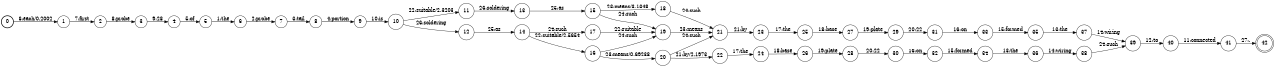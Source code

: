 digraph FST {
rankdir = LR;
size = "8.5,11";
label = "";
center = 1;
orientation = Portrait;
ranksep = "0.4";
nodesep = "0.25";
0 [label = "0", shape = circle, style = bold, fontsize = 14]
	0 -> 1 [label = "6:each/0.2002", fontsize = 14];
1 [label = "1", shape = circle, style = solid, fontsize = 14]
	1 -> 2 [label = "7:first", fontsize = 14];
2 [label = "2", shape = circle, style = solid, fontsize = 14]
	2 -> 3 [label = "8:probe", fontsize = 14];
3 [label = "3", shape = circle, style = solid, fontsize = 14]
	3 -> 4 [label = "9:28", fontsize = 14];
4 [label = "4", shape = circle, style = solid, fontsize = 14]
	4 -> 5 [label = "5:of", fontsize = 14];
5 [label = "5", shape = circle, style = solid, fontsize = 14]
	5 -> 6 [label = "1:the", fontsize = 14];
6 [label = "6", shape = circle, style = solid, fontsize = 14]
	6 -> 7 [label = "2:probe", fontsize = 14];
7 [label = "7", shape = circle, style = solid, fontsize = 14]
	7 -> 8 [label = "3:tail", fontsize = 14];
8 [label = "8", shape = circle, style = solid, fontsize = 14]
	8 -> 9 [label = "4:portion", fontsize = 14];
9 [label = "9", shape = circle, style = solid, fontsize = 14]
	9 -> 10 [label = "10:is", fontsize = 14];
10 [label = "10", shape = circle, style = solid, fontsize = 14]
	10 -> 11 [label = "22:suitable/2.3203", fontsize = 14];
	10 -> 12 [label = "26:soldering", fontsize = 14];
11 [label = "11", shape = circle, style = solid, fontsize = 14]
	11 -> 13 [label = "26:soldering", fontsize = 14];
12 [label = "12", shape = circle, style = solid, fontsize = 14]
	12 -> 14 [label = "25:as", fontsize = 14];
13 [label = "13", shape = circle, style = solid, fontsize = 14]
	13 -> 15 [label = "25:as", fontsize = 14];
14 [label = "14", shape = circle, style = solid, fontsize = 14]
	14 -> 16 [label = "22:suitable/2.5654", fontsize = 14];
	14 -> 17 [label = "24:such", fontsize = 14];
15 [label = "15", shape = circle, style = solid, fontsize = 14]
	15 -> 18 [label = "23:means/3.1348", fontsize = 14];
	15 -> 19 [label = "24:such", fontsize = 14];
16 [label = "16", shape = circle, style = solid, fontsize = 14]
	16 -> 20 [label = "23:means/0.69238", fontsize = 14];
	16 -> 19 [label = "24:such", fontsize = 14];
17 [label = "17", shape = circle, style = solid, fontsize = 14]
	17 -> 19 [label = "22:suitable", fontsize = 14];
18 [label = "18", shape = circle, style = solid, fontsize = 14]
	18 -> 21 [label = "24:such", fontsize = 14];
19 [label = "19", shape = circle, style = solid, fontsize = 14]
	19 -> 21 [label = "23:means", fontsize = 14];
20 [label = "20", shape = circle, style = solid, fontsize = 14]
	20 -> 22 [label = "21:by/2.1973", fontsize = 14];
	20 -> 21 [label = "24:such", fontsize = 14];
21 [label = "21", shape = circle, style = solid, fontsize = 14]
	21 -> 23 [label = "21:by", fontsize = 14];
22 [label = "22", shape = circle, style = solid, fontsize = 14]
	22 -> 24 [label = "17:the", fontsize = 14];
23 [label = "23", shape = circle, style = solid, fontsize = 14]
	23 -> 25 [label = "17:the", fontsize = 14];
24 [label = "24", shape = circle, style = solid, fontsize = 14]
	24 -> 26 [label = "18:base", fontsize = 14];
25 [label = "25", shape = circle, style = solid, fontsize = 14]
	25 -> 27 [label = "18:base", fontsize = 14];
26 [label = "26", shape = circle, style = solid, fontsize = 14]
	26 -> 28 [label = "19:plate", fontsize = 14];
27 [label = "27", shape = circle, style = solid, fontsize = 14]
	27 -> 29 [label = "19:plate", fontsize = 14];
28 [label = "28", shape = circle, style = solid, fontsize = 14]
	28 -> 30 [label = "20:22", fontsize = 14];
29 [label = "29", shape = circle, style = solid, fontsize = 14]
	29 -> 31 [label = "20:22", fontsize = 14];
30 [label = "30", shape = circle, style = solid, fontsize = 14]
	30 -> 32 [label = "16:on", fontsize = 14];
31 [label = "31", shape = circle, style = solid, fontsize = 14]
	31 -> 33 [label = "16:on", fontsize = 14];
32 [label = "32", shape = circle, style = solid, fontsize = 14]
	32 -> 34 [label = "15:formed", fontsize = 14];
33 [label = "33", shape = circle, style = solid, fontsize = 14]
	33 -> 35 [label = "15:formed", fontsize = 14];
34 [label = "34", shape = circle, style = solid, fontsize = 14]
	34 -> 36 [label = "13:the", fontsize = 14];
35 [label = "35", shape = circle, style = solid, fontsize = 14]
	35 -> 37 [label = "13:the", fontsize = 14];
36 [label = "36", shape = circle, style = solid, fontsize = 14]
	36 -> 38 [label = "14:wiring", fontsize = 14];
37 [label = "37", shape = circle, style = solid, fontsize = 14]
	37 -> 39 [label = "14:wiring", fontsize = 14];
38 [label = "38", shape = circle, style = solid, fontsize = 14]
	38 -> 39 [label = "24:such", fontsize = 14];
39 [label = "39", shape = circle, style = solid, fontsize = 14]
	39 -> 40 [label = "12:to", fontsize = 14];
40 [label = "40", shape = circle, style = solid, fontsize = 14]
	40 -> 41 [label = "11:connected", fontsize = 14];
41 [label = "41", shape = circle, style = solid, fontsize = 14]
	41 -> 42 [label = "27:.", fontsize = 14];
42 [label = "42", shape = doublecircle, style = solid, fontsize = 14]
}

